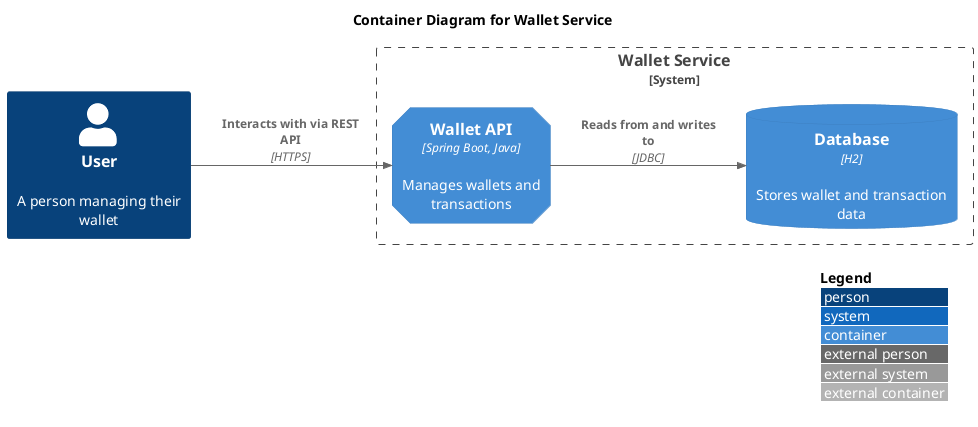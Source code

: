 @startuml 02-ContainerDiagram
!include <C4/C4_Container>

/' Level 2: Container diagram
   A container is something like a server-side web application, single-page application, desktop application,
   mobile app, database schema, file system, etc.
   Essentially, a container is a separately runnable/deployable unit (e.g. a separate process space)
   that executes code or stores data.
'/

title "Container Diagram for Wallet Service"

AddElementTag("microService", $shape=EightSidedShape(), $legendText="Microservice")
AddElementTag("storage", $shape=RoundedBoxShape(), $legendText="Storage")

LAYOUT_LEFT_RIGHT()

Person(user, "User", "A person managing their wallet")

System_Boundary(walletservice_boundary, "Wallet Service") {
    Container(walletapi, "Wallet API", "Spring Boot, Java", "Manages wallets and transactions", $tags = "microService")
    ContainerDb(database, "Database", "H2", "Stores wallet and transaction data", $tags = "storage")
}

Rel(user, walletapi, "Interacts with via REST API", "HTTPS")
Rel(walletapi, database, "Reads from and writes to", "JDBC")

Lay_R(walletapi, database)

LAYOUT_WITH_LEGEND()

@enduml

